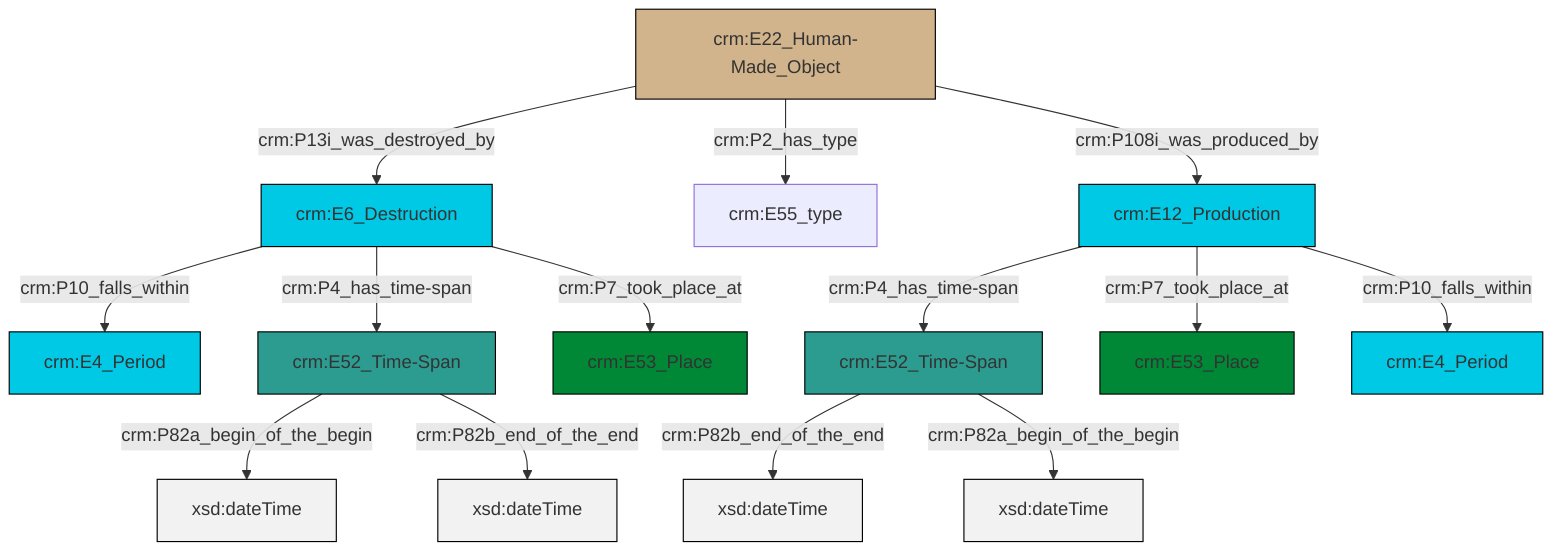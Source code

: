 graph TD
classDef Literal fill:#f2f2f2,stroke:#000000;
classDef CRM_Entity fill:#FFFFFF,stroke:#000000;
classDef Temporal_Entity fill:#00C9E6, stroke:#000000;
classDef Type fill:#E18312, stroke:#000000;
classDef Time-Span fill:#2C9C91, stroke:#000000;
classDef Appellation fill:#FFEB7F, stroke:#000000;
classDef Place fill:#008836, stroke:#000000;
classDef Persistent_Item fill:#B266B2, stroke:#000000;
classDef Conceptual_Object fill:#FFD700, stroke:#000000;
classDef Physical_Thing fill:#D2B48C, stroke:#000000;
classDef Actor fill:#f58aad, stroke:#000000;
classDef PC_Classes fill:#4ce600, stroke:#000000;
classDef Multi fill:#cccccc,stroke:#000000;

0["crm:E22_Human-Made_Object"]:::Physical_Thing -->|crm:P13i_was_destroyed_by| 1["crm:E6_Destruction"]:::Temporal_Entity
4["crm:E12_Production"]:::Temporal_Entity -->|crm:P4_has_time-span| 5["crm:E52_Time-Span"]:::Time-Span
0["crm:E22_Human-Made_Object"]:::Physical_Thing -->|crm:P2_has_type| 6["crm:E55_type"]:::Default
5["crm:E52_Time-Span"]:::Time-Span -->|crm:P82b_end_of_the_end| 7[xsd:dateTime]:::Literal
1["crm:E6_Destruction"]:::Temporal_Entity -->|crm:P10_falls_within| 2["crm:E4_Period"]:::Temporal_Entity
4["crm:E12_Production"]:::Temporal_Entity -->|crm:P7_took_place_at| 9["crm:E53_Place"]:::Place
0["crm:E22_Human-Made_Object"]:::Physical_Thing -->|crm:P108i_was_produced_by| 4["crm:E12_Production"]:::Temporal_Entity
1["crm:E6_Destruction"]:::Temporal_Entity -->|crm:P4_has_time-span| 10["crm:E52_Time-Span"]:::Time-Span
10["crm:E52_Time-Span"]:::Time-Span -->|crm:P82a_begin_of_the_begin| 12[xsd:dateTime]:::Literal
4["crm:E12_Production"]:::Temporal_Entity -->|crm:P10_falls_within| 13["crm:E4_Period"]:::Temporal_Entity
10["crm:E52_Time-Span"]:::Time-Span -->|crm:P82b_end_of_the_end| 18[xsd:dateTime]:::Literal
1["crm:E6_Destruction"]:::Temporal_Entity -->|crm:P7_took_place_at| 16["crm:E53_Place"]:::Place
5["crm:E52_Time-Span"]:::Time-Span -->|crm:P82a_begin_of_the_begin| 20[xsd:dateTime]:::Literal